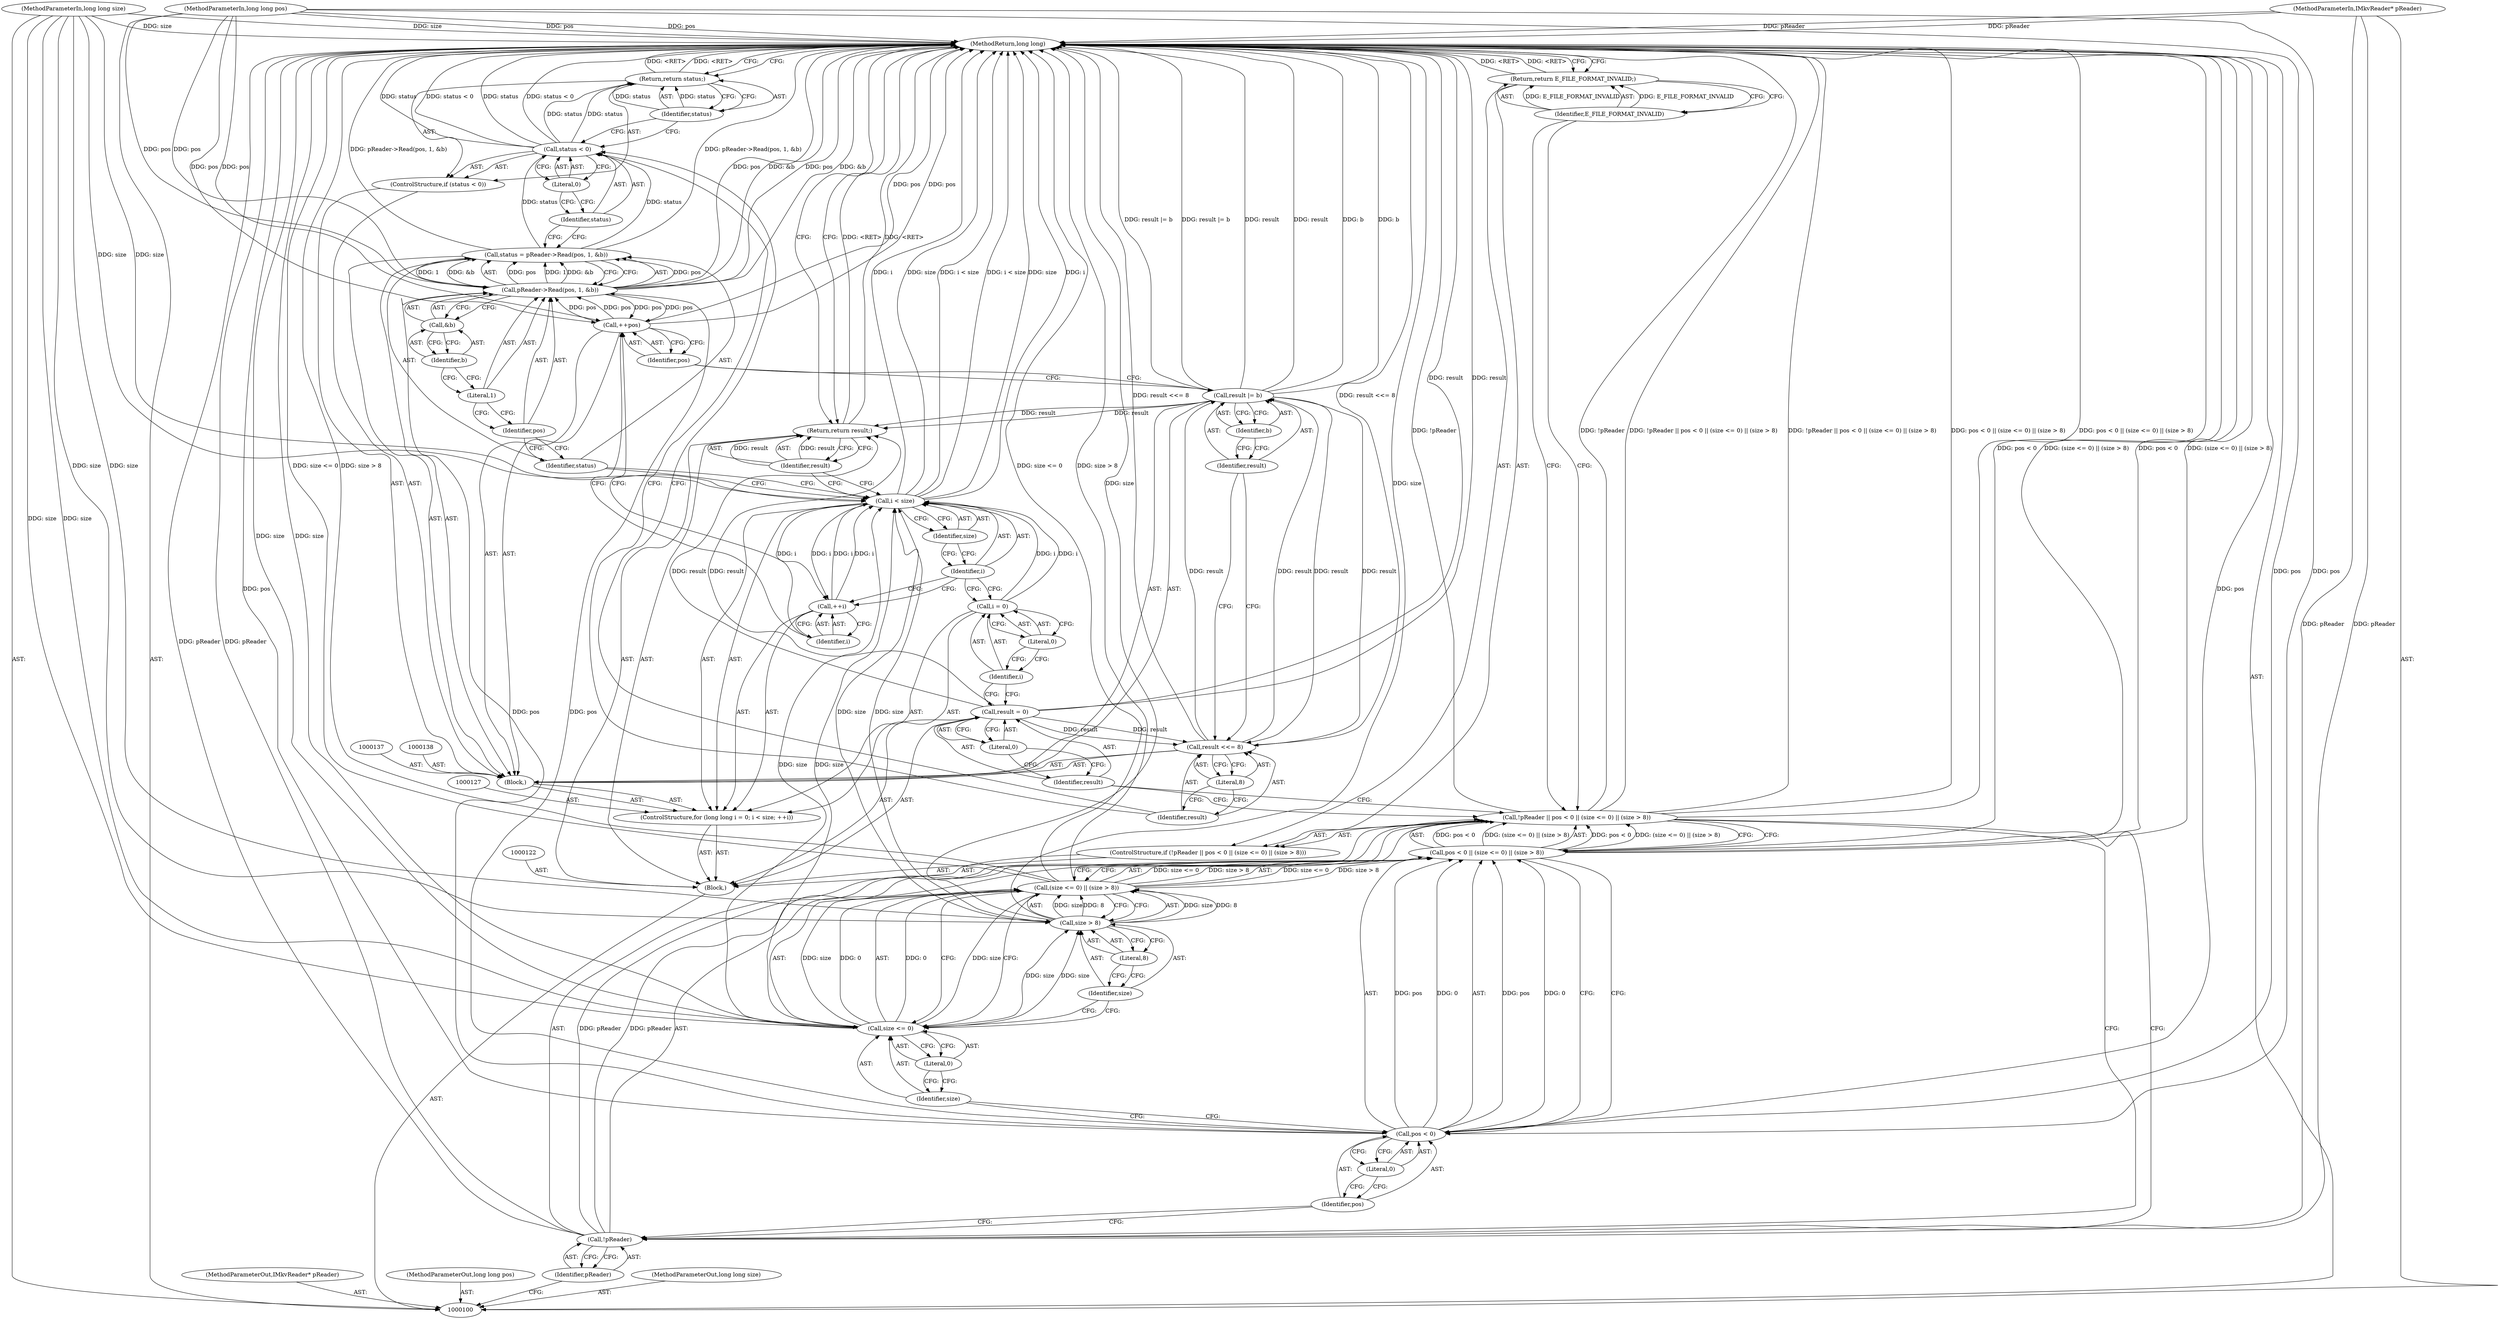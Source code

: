digraph "0_Android_cc274e2abe8b2a6698a5c47d8aa4bb45f1f9538d_66" {
"1000136" [label="(Block,)"];
"1000139" [label="(Call,status = pReader->Read(pos, 1, &b))"];
"1000140" [label="(Identifier,status)"];
"1000141" [label="(Call,pReader->Read(pos, 1, &b))"];
"1000142" [label="(Identifier,pos)"];
"1000143" [label="(Literal,1)"];
"1000144" [label="(Call,&b)"];
"1000145" [label="(Identifier,b)"];
"1000146" [label="(ControlStructure,if (status < 0))"];
"1000149" [label="(Literal,0)"];
"1000147" [label="(Call,status < 0)"];
"1000148" [label="(Identifier,status)"];
"1000150" [label="(Return,return status;)"];
"1000151" [label="(Identifier,status)"];
"1000154" [label="(Literal,8)"];
"1000152" [label="(Call,result <<= 8)"];
"1000153" [label="(Identifier,result)"];
"1000157" [label="(Identifier,b)"];
"1000155" [label="(Call,result |= b)"];
"1000156" [label="(Identifier,result)"];
"1000158" [label="(Call,++pos)"];
"1000159" [label="(Identifier,pos)"];
"1000162" [label="(MethodReturn,long long)"];
"1000101" [label="(MethodParameterIn,IMkvReader* pReader)"];
"1000224" [label="(MethodParameterOut,IMkvReader* pReader)"];
"1000102" [label="(MethodParameterIn,long long pos)"];
"1000225" [label="(MethodParameterOut,long long pos)"];
"1000103" [label="(MethodParameterIn,long long size)"];
"1000226" [label="(MethodParameterOut,long long size)"];
"1000104" [label="(Block,)"];
"1000161" [label="(Identifier,result)"];
"1000160" [label="(Return,return result;)"];
"1000109" [label="(Call,pos < 0 || (size <= 0) || (size > 8))"];
"1000110" [label="(Call,pos < 0)"];
"1000111" [label="(Identifier,pos)"];
"1000105" [label="(ControlStructure,if (!pReader || pos < 0 || (size <= 0) || (size > 8)))"];
"1000112" [label="(Literal,0)"];
"1000113" [label="(Call,(size <= 0) || (size > 8))"];
"1000114" [label="(Call,size <= 0)"];
"1000115" [label="(Identifier,size)"];
"1000116" [label="(Literal,0)"];
"1000117" [label="(Call,size > 8)"];
"1000118" [label="(Identifier,size)"];
"1000119" [label="(Literal,8)"];
"1000106" [label="(Call,!pReader || pos < 0 || (size <= 0) || (size > 8))"];
"1000107" [label="(Call,!pReader)"];
"1000108" [label="(Identifier,pReader)"];
"1000121" [label="(Identifier,E_FILE_FORMAT_INVALID)"];
"1000120" [label="(Return,return E_FILE_FORMAT_INVALID;)"];
"1000123" [label="(Call,result = 0)"];
"1000124" [label="(Identifier,result)"];
"1000125" [label="(Literal,0)"];
"1000126" [label="(ControlStructure,for (long long i = 0; i < size; ++i))"];
"1000128" [label="(Call,i = 0)"];
"1000129" [label="(Identifier,i)"];
"1000130" [label="(Literal,0)"];
"1000131" [label="(Call,i < size)"];
"1000132" [label="(Identifier,i)"];
"1000133" [label="(Identifier,size)"];
"1000134" [label="(Call,++i)"];
"1000135" [label="(Identifier,i)"];
"1000136" -> "1000126"  [label="AST: "];
"1000137" -> "1000136"  [label="AST: "];
"1000138" -> "1000136"  [label="AST: "];
"1000139" -> "1000136"  [label="AST: "];
"1000146" -> "1000136"  [label="AST: "];
"1000152" -> "1000136"  [label="AST: "];
"1000155" -> "1000136"  [label="AST: "];
"1000158" -> "1000136"  [label="AST: "];
"1000139" -> "1000136"  [label="AST: "];
"1000139" -> "1000141"  [label="CFG: "];
"1000140" -> "1000139"  [label="AST: "];
"1000141" -> "1000139"  [label="AST: "];
"1000148" -> "1000139"  [label="CFG: "];
"1000139" -> "1000162"  [label="DDG: pReader->Read(pos, 1, &b)"];
"1000141" -> "1000139"  [label="DDG: pos"];
"1000141" -> "1000139"  [label="DDG: 1"];
"1000141" -> "1000139"  [label="DDG: &b"];
"1000139" -> "1000147"  [label="DDG: status"];
"1000140" -> "1000139"  [label="AST: "];
"1000140" -> "1000131"  [label="CFG: "];
"1000142" -> "1000140"  [label="CFG: "];
"1000141" -> "1000139"  [label="AST: "];
"1000141" -> "1000144"  [label="CFG: "];
"1000142" -> "1000141"  [label="AST: "];
"1000143" -> "1000141"  [label="AST: "];
"1000144" -> "1000141"  [label="AST: "];
"1000139" -> "1000141"  [label="CFG: "];
"1000141" -> "1000162"  [label="DDG: pos"];
"1000141" -> "1000162"  [label="DDG: &b"];
"1000141" -> "1000139"  [label="DDG: pos"];
"1000141" -> "1000139"  [label="DDG: 1"];
"1000141" -> "1000139"  [label="DDG: &b"];
"1000158" -> "1000141"  [label="DDG: pos"];
"1000110" -> "1000141"  [label="DDG: pos"];
"1000102" -> "1000141"  [label="DDG: pos"];
"1000141" -> "1000158"  [label="DDG: pos"];
"1000142" -> "1000141"  [label="AST: "];
"1000142" -> "1000140"  [label="CFG: "];
"1000143" -> "1000142"  [label="CFG: "];
"1000143" -> "1000141"  [label="AST: "];
"1000143" -> "1000142"  [label="CFG: "];
"1000145" -> "1000143"  [label="CFG: "];
"1000144" -> "1000141"  [label="AST: "];
"1000144" -> "1000145"  [label="CFG: "];
"1000145" -> "1000144"  [label="AST: "];
"1000141" -> "1000144"  [label="CFG: "];
"1000145" -> "1000144"  [label="AST: "];
"1000145" -> "1000143"  [label="CFG: "];
"1000144" -> "1000145"  [label="CFG: "];
"1000146" -> "1000136"  [label="AST: "];
"1000147" -> "1000146"  [label="AST: "];
"1000150" -> "1000146"  [label="AST: "];
"1000149" -> "1000147"  [label="AST: "];
"1000149" -> "1000148"  [label="CFG: "];
"1000147" -> "1000149"  [label="CFG: "];
"1000147" -> "1000146"  [label="AST: "];
"1000147" -> "1000149"  [label="CFG: "];
"1000148" -> "1000147"  [label="AST: "];
"1000149" -> "1000147"  [label="AST: "];
"1000151" -> "1000147"  [label="CFG: "];
"1000153" -> "1000147"  [label="CFG: "];
"1000147" -> "1000162"  [label="DDG: status"];
"1000147" -> "1000162"  [label="DDG: status < 0"];
"1000139" -> "1000147"  [label="DDG: status"];
"1000147" -> "1000150"  [label="DDG: status"];
"1000148" -> "1000147"  [label="AST: "];
"1000148" -> "1000139"  [label="CFG: "];
"1000149" -> "1000148"  [label="CFG: "];
"1000150" -> "1000146"  [label="AST: "];
"1000150" -> "1000151"  [label="CFG: "];
"1000151" -> "1000150"  [label="AST: "];
"1000162" -> "1000150"  [label="CFG: "];
"1000150" -> "1000162"  [label="DDG: <RET>"];
"1000151" -> "1000150"  [label="DDG: status"];
"1000147" -> "1000150"  [label="DDG: status"];
"1000151" -> "1000150"  [label="AST: "];
"1000151" -> "1000147"  [label="CFG: "];
"1000150" -> "1000151"  [label="CFG: "];
"1000151" -> "1000150"  [label="DDG: status"];
"1000154" -> "1000152"  [label="AST: "];
"1000154" -> "1000153"  [label="CFG: "];
"1000152" -> "1000154"  [label="CFG: "];
"1000152" -> "1000136"  [label="AST: "];
"1000152" -> "1000154"  [label="CFG: "];
"1000153" -> "1000152"  [label="AST: "];
"1000154" -> "1000152"  [label="AST: "];
"1000156" -> "1000152"  [label="CFG: "];
"1000152" -> "1000162"  [label="DDG: result <<= 8"];
"1000155" -> "1000152"  [label="DDG: result"];
"1000123" -> "1000152"  [label="DDG: result"];
"1000152" -> "1000155"  [label="DDG: result"];
"1000153" -> "1000152"  [label="AST: "];
"1000153" -> "1000147"  [label="CFG: "];
"1000154" -> "1000153"  [label="CFG: "];
"1000157" -> "1000155"  [label="AST: "];
"1000157" -> "1000156"  [label="CFG: "];
"1000155" -> "1000157"  [label="CFG: "];
"1000155" -> "1000136"  [label="AST: "];
"1000155" -> "1000157"  [label="CFG: "];
"1000156" -> "1000155"  [label="AST: "];
"1000157" -> "1000155"  [label="AST: "];
"1000159" -> "1000155"  [label="CFG: "];
"1000155" -> "1000162"  [label="DDG: b"];
"1000155" -> "1000162"  [label="DDG: result |= b"];
"1000155" -> "1000162"  [label="DDG: result"];
"1000155" -> "1000152"  [label="DDG: result"];
"1000152" -> "1000155"  [label="DDG: result"];
"1000155" -> "1000160"  [label="DDG: result"];
"1000156" -> "1000155"  [label="AST: "];
"1000156" -> "1000152"  [label="CFG: "];
"1000157" -> "1000156"  [label="CFG: "];
"1000158" -> "1000136"  [label="AST: "];
"1000158" -> "1000159"  [label="CFG: "];
"1000159" -> "1000158"  [label="AST: "];
"1000135" -> "1000158"  [label="CFG: "];
"1000158" -> "1000162"  [label="DDG: pos"];
"1000158" -> "1000141"  [label="DDG: pos"];
"1000141" -> "1000158"  [label="DDG: pos"];
"1000102" -> "1000158"  [label="DDG: pos"];
"1000159" -> "1000158"  [label="AST: "];
"1000159" -> "1000155"  [label="CFG: "];
"1000158" -> "1000159"  [label="CFG: "];
"1000162" -> "1000100"  [label="AST: "];
"1000162" -> "1000120"  [label="CFG: "];
"1000162" -> "1000150"  [label="CFG: "];
"1000162" -> "1000160"  [label="CFG: "];
"1000141" -> "1000162"  [label="DDG: pos"];
"1000141" -> "1000162"  [label="DDG: &b"];
"1000107" -> "1000162"  [label="DDG: pReader"];
"1000106" -> "1000162"  [label="DDG: !pReader"];
"1000106" -> "1000162"  [label="DDG: !pReader || pos < 0 || (size <= 0) || (size > 8)"];
"1000106" -> "1000162"  [label="DDG: pos < 0 || (size <= 0) || (size > 8)"];
"1000155" -> "1000162"  [label="DDG: b"];
"1000155" -> "1000162"  [label="DDG: result |= b"];
"1000155" -> "1000162"  [label="DDG: result"];
"1000113" -> "1000162"  [label="DDG: size <= 0"];
"1000113" -> "1000162"  [label="DDG: size > 8"];
"1000152" -> "1000162"  [label="DDG: result <<= 8"];
"1000114" -> "1000162"  [label="DDG: size"];
"1000147" -> "1000162"  [label="DDG: status"];
"1000147" -> "1000162"  [label="DDG: status < 0"];
"1000117" -> "1000162"  [label="DDG: size"];
"1000158" -> "1000162"  [label="DDG: pos"];
"1000131" -> "1000162"  [label="DDG: i"];
"1000131" -> "1000162"  [label="DDG: size"];
"1000131" -> "1000162"  [label="DDG: i < size"];
"1000139" -> "1000162"  [label="DDG: pReader->Read(pos, 1, &b)"];
"1000103" -> "1000162"  [label="DDG: size"];
"1000102" -> "1000162"  [label="DDG: pos"];
"1000109" -> "1000162"  [label="DDG: (size <= 0) || (size > 8)"];
"1000109" -> "1000162"  [label="DDG: pos < 0"];
"1000101" -> "1000162"  [label="DDG: pReader"];
"1000110" -> "1000162"  [label="DDG: pos"];
"1000123" -> "1000162"  [label="DDG: result"];
"1000120" -> "1000162"  [label="DDG: <RET>"];
"1000160" -> "1000162"  [label="DDG: <RET>"];
"1000150" -> "1000162"  [label="DDG: <RET>"];
"1000101" -> "1000100"  [label="AST: "];
"1000101" -> "1000162"  [label="DDG: pReader"];
"1000101" -> "1000107"  [label="DDG: pReader"];
"1000224" -> "1000100"  [label="AST: "];
"1000102" -> "1000100"  [label="AST: "];
"1000102" -> "1000162"  [label="DDG: pos"];
"1000102" -> "1000110"  [label="DDG: pos"];
"1000102" -> "1000141"  [label="DDG: pos"];
"1000102" -> "1000158"  [label="DDG: pos"];
"1000225" -> "1000100"  [label="AST: "];
"1000103" -> "1000100"  [label="AST: "];
"1000103" -> "1000162"  [label="DDG: size"];
"1000103" -> "1000114"  [label="DDG: size"];
"1000103" -> "1000117"  [label="DDG: size"];
"1000103" -> "1000131"  [label="DDG: size"];
"1000226" -> "1000100"  [label="AST: "];
"1000104" -> "1000100"  [label="AST: "];
"1000105" -> "1000104"  [label="AST: "];
"1000122" -> "1000104"  [label="AST: "];
"1000123" -> "1000104"  [label="AST: "];
"1000126" -> "1000104"  [label="AST: "];
"1000160" -> "1000104"  [label="AST: "];
"1000161" -> "1000160"  [label="AST: "];
"1000161" -> "1000131"  [label="CFG: "];
"1000160" -> "1000161"  [label="CFG: "];
"1000161" -> "1000160"  [label="DDG: result"];
"1000160" -> "1000104"  [label="AST: "];
"1000160" -> "1000161"  [label="CFG: "];
"1000161" -> "1000160"  [label="AST: "];
"1000162" -> "1000160"  [label="CFG: "];
"1000160" -> "1000162"  [label="DDG: <RET>"];
"1000161" -> "1000160"  [label="DDG: result"];
"1000155" -> "1000160"  [label="DDG: result"];
"1000123" -> "1000160"  [label="DDG: result"];
"1000109" -> "1000106"  [label="AST: "];
"1000109" -> "1000110"  [label="CFG: "];
"1000109" -> "1000113"  [label="CFG: "];
"1000110" -> "1000109"  [label="AST: "];
"1000113" -> "1000109"  [label="AST: "];
"1000106" -> "1000109"  [label="CFG: "];
"1000109" -> "1000162"  [label="DDG: (size <= 0) || (size > 8)"];
"1000109" -> "1000162"  [label="DDG: pos < 0"];
"1000109" -> "1000106"  [label="DDG: pos < 0"];
"1000109" -> "1000106"  [label="DDG: (size <= 0) || (size > 8)"];
"1000110" -> "1000109"  [label="DDG: pos"];
"1000110" -> "1000109"  [label="DDG: 0"];
"1000113" -> "1000109"  [label="DDG: size <= 0"];
"1000113" -> "1000109"  [label="DDG: size > 8"];
"1000110" -> "1000109"  [label="AST: "];
"1000110" -> "1000112"  [label="CFG: "];
"1000111" -> "1000110"  [label="AST: "];
"1000112" -> "1000110"  [label="AST: "];
"1000115" -> "1000110"  [label="CFG: "];
"1000109" -> "1000110"  [label="CFG: "];
"1000110" -> "1000162"  [label="DDG: pos"];
"1000110" -> "1000109"  [label="DDG: pos"];
"1000110" -> "1000109"  [label="DDG: 0"];
"1000102" -> "1000110"  [label="DDG: pos"];
"1000110" -> "1000141"  [label="DDG: pos"];
"1000111" -> "1000110"  [label="AST: "];
"1000111" -> "1000107"  [label="CFG: "];
"1000112" -> "1000111"  [label="CFG: "];
"1000105" -> "1000104"  [label="AST: "];
"1000106" -> "1000105"  [label="AST: "];
"1000120" -> "1000105"  [label="AST: "];
"1000112" -> "1000110"  [label="AST: "];
"1000112" -> "1000111"  [label="CFG: "];
"1000110" -> "1000112"  [label="CFG: "];
"1000113" -> "1000109"  [label="AST: "];
"1000113" -> "1000114"  [label="CFG: "];
"1000113" -> "1000117"  [label="CFG: "];
"1000114" -> "1000113"  [label="AST: "];
"1000117" -> "1000113"  [label="AST: "];
"1000109" -> "1000113"  [label="CFG: "];
"1000113" -> "1000162"  [label="DDG: size <= 0"];
"1000113" -> "1000162"  [label="DDG: size > 8"];
"1000113" -> "1000109"  [label="DDG: size <= 0"];
"1000113" -> "1000109"  [label="DDG: size > 8"];
"1000114" -> "1000113"  [label="DDG: size"];
"1000114" -> "1000113"  [label="DDG: 0"];
"1000117" -> "1000113"  [label="DDG: size"];
"1000117" -> "1000113"  [label="DDG: 8"];
"1000114" -> "1000113"  [label="AST: "];
"1000114" -> "1000116"  [label="CFG: "];
"1000115" -> "1000114"  [label="AST: "];
"1000116" -> "1000114"  [label="AST: "];
"1000118" -> "1000114"  [label="CFG: "];
"1000113" -> "1000114"  [label="CFG: "];
"1000114" -> "1000162"  [label="DDG: size"];
"1000114" -> "1000113"  [label="DDG: size"];
"1000114" -> "1000113"  [label="DDG: 0"];
"1000103" -> "1000114"  [label="DDG: size"];
"1000114" -> "1000117"  [label="DDG: size"];
"1000114" -> "1000131"  [label="DDG: size"];
"1000115" -> "1000114"  [label="AST: "];
"1000115" -> "1000110"  [label="CFG: "];
"1000116" -> "1000115"  [label="CFG: "];
"1000116" -> "1000114"  [label="AST: "];
"1000116" -> "1000115"  [label="CFG: "];
"1000114" -> "1000116"  [label="CFG: "];
"1000117" -> "1000113"  [label="AST: "];
"1000117" -> "1000119"  [label="CFG: "];
"1000118" -> "1000117"  [label="AST: "];
"1000119" -> "1000117"  [label="AST: "];
"1000113" -> "1000117"  [label="CFG: "];
"1000117" -> "1000162"  [label="DDG: size"];
"1000117" -> "1000113"  [label="DDG: size"];
"1000117" -> "1000113"  [label="DDG: 8"];
"1000114" -> "1000117"  [label="DDG: size"];
"1000103" -> "1000117"  [label="DDG: size"];
"1000117" -> "1000131"  [label="DDG: size"];
"1000118" -> "1000117"  [label="AST: "];
"1000118" -> "1000114"  [label="CFG: "];
"1000119" -> "1000118"  [label="CFG: "];
"1000119" -> "1000117"  [label="AST: "];
"1000119" -> "1000118"  [label="CFG: "];
"1000117" -> "1000119"  [label="CFG: "];
"1000106" -> "1000105"  [label="AST: "];
"1000106" -> "1000107"  [label="CFG: "];
"1000106" -> "1000109"  [label="CFG: "];
"1000107" -> "1000106"  [label="AST: "];
"1000109" -> "1000106"  [label="AST: "];
"1000121" -> "1000106"  [label="CFG: "];
"1000124" -> "1000106"  [label="CFG: "];
"1000106" -> "1000162"  [label="DDG: !pReader"];
"1000106" -> "1000162"  [label="DDG: !pReader || pos < 0 || (size <= 0) || (size > 8)"];
"1000106" -> "1000162"  [label="DDG: pos < 0 || (size <= 0) || (size > 8)"];
"1000107" -> "1000106"  [label="DDG: pReader"];
"1000109" -> "1000106"  [label="DDG: pos < 0"];
"1000109" -> "1000106"  [label="DDG: (size <= 0) || (size > 8)"];
"1000107" -> "1000106"  [label="AST: "];
"1000107" -> "1000108"  [label="CFG: "];
"1000108" -> "1000107"  [label="AST: "];
"1000111" -> "1000107"  [label="CFG: "];
"1000106" -> "1000107"  [label="CFG: "];
"1000107" -> "1000162"  [label="DDG: pReader"];
"1000107" -> "1000106"  [label="DDG: pReader"];
"1000101" -> "1000107"  [label="DDG: pReader"];
"1000108" -> "1000107"  [label="AST: "];
"1000108" -> "1000100"  [label="CFG: "];
"1000107" -> "1000108"  [label="CFG: "];
"1000121" -> "1000120"  [label="AST: "];
"1000121" -> "1000106"  [label="CFG: "];
"1000120" -> "1000121"  [label="CFG: "];
"1000121" -> "1000120"  [label="DDG: E_FILE_FORMAT_INVALID"];
"1000120" -> "1000105"  [label="AST: "];
"1000120" -> "1000121"  [label="CFG: "];
"1000121" -> "1000120"  [label="AST: "];
"1000162" -> "1000120"  [label="CFG: "];
"1000120" -> "1000162"  [label="DDG: <RET>"];
"1000121" -> "1000120"  [label="DDG: E_FILE_FORMAT_INVALID"];
"1000123" -> "1000104"  [label="AST: "];
"1000123" -> "1000125"  [label="CFG: "];
"1000124" -> "1000123"  [label="AST: "];
"1000125" -> "1000123"  [label="AST: "];
"1000129" -> "1000123"  [label="CFG: "];
"1000123" -> "1000162"  [label="DDG: result"];
"1000123" -> "1000152"  [label="DDG: result"];
"1000123" -> "1000160"  [label="DDG: result"];
"1000124" -> "1000123"  [label="AST: "];
"1000124" -> "1000106"  [label="CFG: "];
"1000125" -> "1000124"  [label="CFG: "];
"1000125" -> "1000123"  [label="AST: "];
"1000125" -> "1000124"  [label="CFG: "];
"1000123" -> "1000125"  [label="CFG: "];
"1000126" -> "1000104"  [label="AST: "];
"1000127" -> "1000126"  [label="AST: "];
"1000128" -> "1000126"  [label="AST: "];
"1000131" -> "1000126"  [label="AST: "];
"1000134" -> "1000126"  [label="AST: "];
"1000136" -> "1000126"  [label="AST: "];
"1000128" -> "1000126"  [label="AST: "];
"1000128" -> "1000130"  [label="CFG: "];
"1000129" -> "1000128"  [label="AST: "];
"1000130" -> "1000128"  [label="AST: "];
"1000132" -> "1000128"  [label="CFG: "];
"1000128" -> "1000131"  [label="DDG: i"];
"1000129" -> "1000128"  [label="AST: "];
"1000129" -> "1000123"  [label="CFG: "];
"1000130" -> "1000129"  [label="CFG: "];
"1000130" -> "1000128"  [label="AST: "];
"1000130" -> "1000129"  [label="CFG: "];
"1000128" -> "1000130"  [label="CFG: "];
"1000131" -> "1000126"  [label="AST: "];
"1000131" -> "1000133"  [label="CFG: "];
"1000132" -> "1000131"  [label="AST: "];
"1000133" -> "1000131"  [label="AST: "];
"1000140" -> "1000131"  [label="CFG: "];
"1000161" -> "1000131"  [label="CFG: "];
"1000131" -> "1000162"  [label="DDG: i"];
"1000131" -> "1000162"  [label="DDG: size"];
"1000131" -> "1000162"  [label="DDG: i < size"];
"1000128" -> "1000131"  [label="DDG: i"];
"1000134" -> "1000131"  [label="DDG: i"];
"1000114" -> "1000131"  [label="DDG: size"];
"1000117" -> "1000131"  [label="DDG: size"];
"1000103" -> "1000131"  [label="DDG: size"];
"1000131" -> "1000134"  [label="DDG: i"];
"1000132" -> "1000131"  [label="AST: "];
"1000132" -> "1000128"  [label="CFG: "];
"1000132" -> "1000134"  [label="CFG: "];
"1000133" -> "1000132"  [label="CFG: "];
"1000133" -> "1000131"  [label="AST: "];
"1000133" -> "1000132"  [label="CFG: "];
"1000131" -> "1000133"  [label="CFG: "];
"1000134" -> "1000126"  [label="AST: "];
"1000134" -> "1000135"  [label="CFG: "];
"1000135" -> "1000134"  [label="AST: "];
"1000132" -> "1000134"  [label="CFG: "];
"1000134" -> "1000131"  [label="DDG: i"];
"1000131" -> "1000134"  [label="DDG: i"];
"1000135" -> "1000134"  [label="AST: "];
"1000135" -> "1000158"  [label="CFG: "];
"1000134" -> "1000135"  [label="CFG: "];
}
